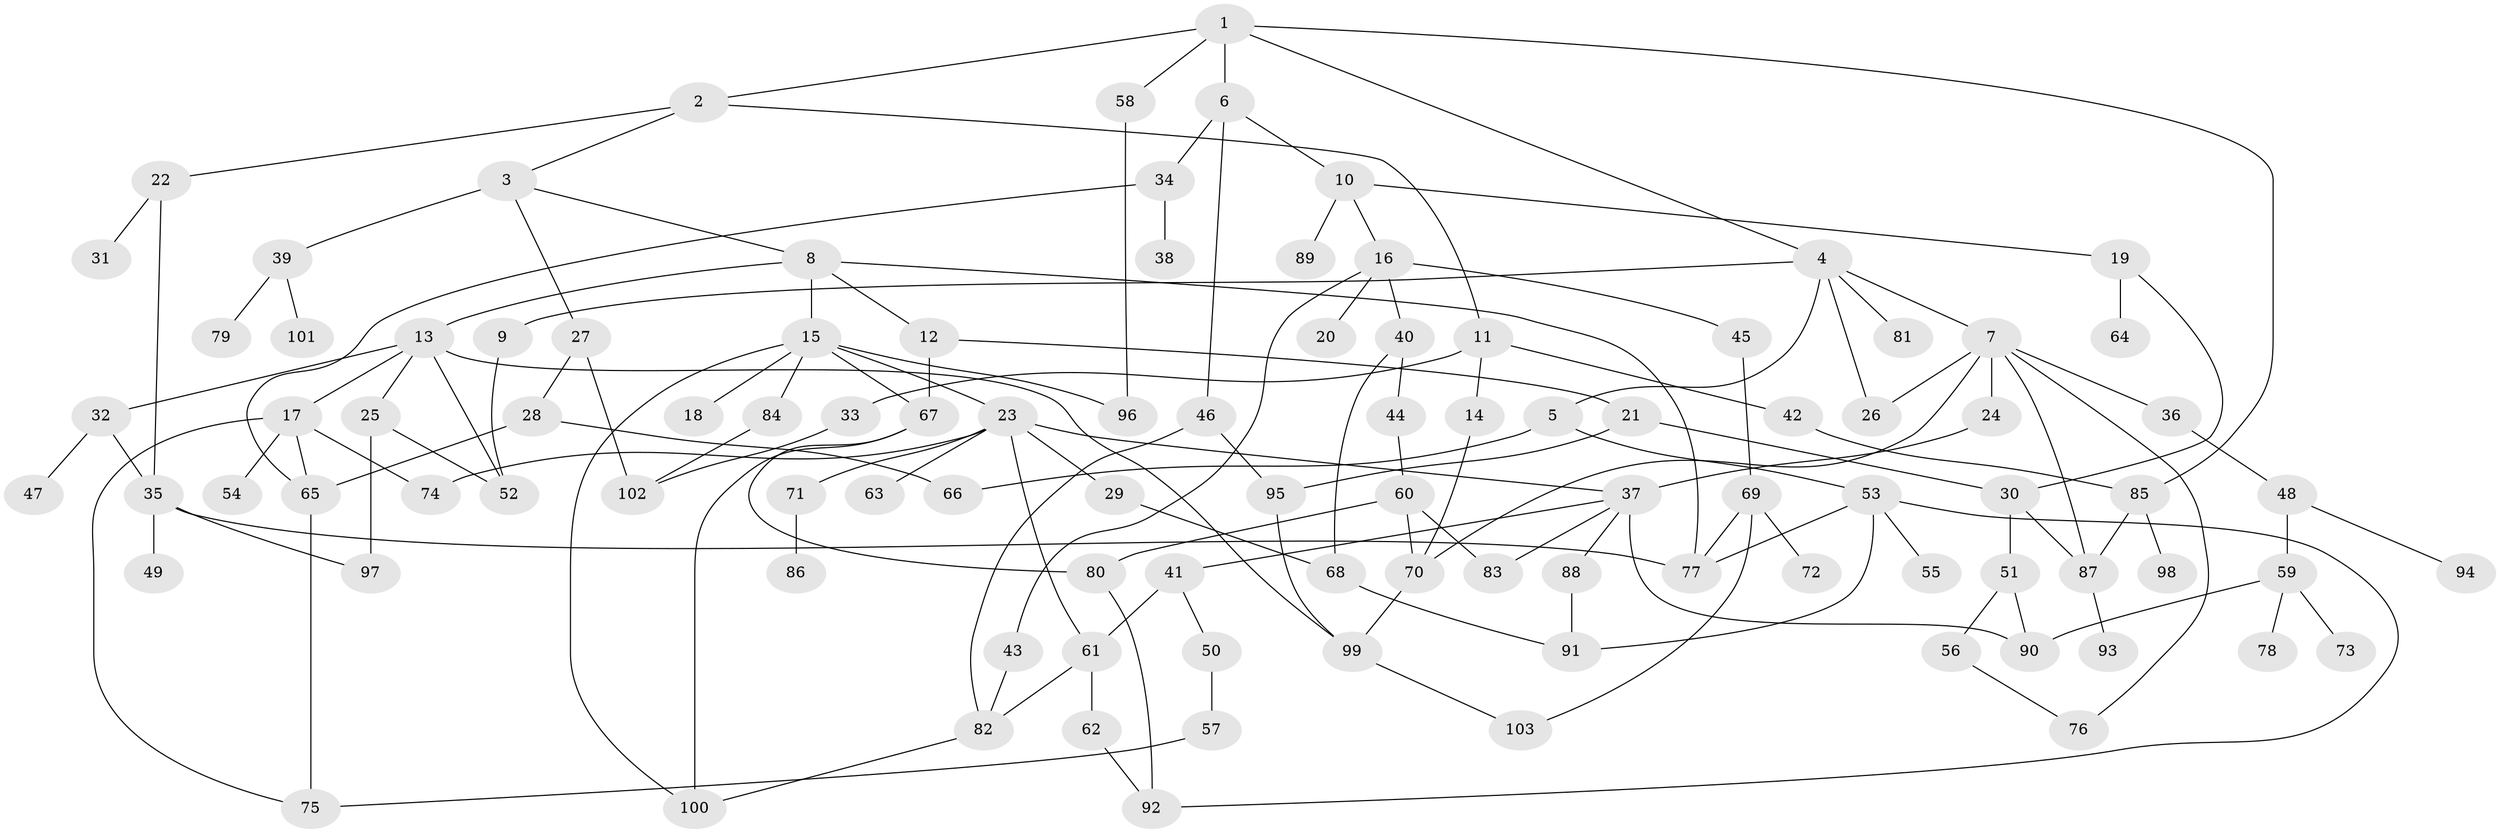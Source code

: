 // coarse degree distribution, {6: 0.041666666666666664, 2: 0.2222222222222222, 5: 0.1111111111111111, 9: 0.013888888888888888, 4: 0.16666666666666666, 1: 0.25, 3: 0.16666666666666666, 8: 0.013888888888888888, 7: 0.013888888888888888}
// Generated by graph-tools (version 1.1) at 2025/45/03/04/25 21:45:56]
// undirected, 103 vertices, 146 edges
graph export_dot {
graph [start="1"]
  node [color=gray90,style=filled];
  1;
  2;
  3;
  4;
  5;
  6;
  7;
  8;
  9;
  10;
  11;
  12;
  13;
  14;
  15;
  16;
  17;
  18;
  19;
  20;
  21;
  22;
  23;
  24;
  25;
  26;
  27;
  28;
  29;
  30;
  31;
  32;
  33;
  34;
  35;
  36;
  37;
  38;
  39;
  40;
  41;
  42;
  43;
  44;
  45;
  46;
  47;
  48;
  49;
  50;
  51;
  52;
  53;
  54;
  55;
  56;
  57;
  58;
  59;
  60;
  61;
  62;
  63;
  64;
  65;
  66;
  67;
  68;
  69;
  70;
  71;
  72;
  73;
  74;
  75;
  76;
  77;
  78;
  79;
  80;
  81;
  82;
  83;
  84;
  85;
  86;
  87;
  88;
  89;
  90;
  91;
  92;
  93;
  94;
  95;
  96;
  97;
  98;
  99;
  100;
  101;
  102;
  103;
  1 -- 2;
  1 -- 4;
  1 -- 6;
  1 -- 58;
  1 -- 85;
  2 -- 3;
  2 -- 11;
  2 -- 22;
  3 -- 8;
  3 -- 27;
  3 -- 39;
  4 -- 5;
  4 -- 7;
  4 -- 9;
  4 -- 81;
  4 -- 26;
  5 -- 53;
  5 -- 66;
  6 -- 10;
  6 -- 34;
  6 -- 46;
  7 -- 24;
  7 -- 26;
  7 -- 36;
  7 -- 76;
  7 -- 87;
  7 -- 70;
  8 -- 12;
  8 -- 13;
  8 -- 15;
  8 -- 77;
  9 -- 52;
  10 -- 16;
  10 -- 19;
  10 -- 89;
  11 -- 14;
  11 -- 33;
  11 -- 42;
  12 -- 21;
  12 -- 67;
  13 -- 17;
  13 -- 25;
  13 -- 32;
  13 -- 52;
  13 -- 99;
  14 -- 70;
  15 -- 18;
  15 -- 23;
  15 -- 84;
  15 -- 100;
  15 -- 67;
  15 -- 96;
  16 -- 20;
  16 -- 40;
  16 -- 43;
  16 -- 45;
  17 -- 54;
  17 -- 65;
  17 -- 75;
  17 -- 74;
  19 -- 30;
  19 -- 64;
  21 -- 95;
  21 -- 30;
  22 -- 31;
  22 -- 35;
  23 -- 29;
  23 -- 61;
  23 -- 63;
  23 -- 71;
  23 -- 74;
  23 -- 37;
  24 -- 37;
  25 -- 97;
  25 -- 52;
  27 -- 28;
  27 -- 102;
  28 -- 65;
  28 -- 66;
  29 -- 68;
  30 -- 51;
  30 -- 87;
  32 -- 35;
  32 -- 47;
  33 -- 102;
  34 -- 38;
  34 -- 65;
  35 -- 49;
  35 -- 77;
  35 -- 97;
  36 -- 48;
  37 -- 41;
  37 -- 83;
  37 -- 88;
  37 -- 90;
  39 -- 79;
  39 -- 101;
  40 -- 44;
  40 -- 68;
  41 -- 50;
  41 -- 61;
  42 -- 85;
  43 -- 82;
  44 -- 60;
  45 -- 69;
  46 -- 82;
  46 -- 95;
  48 -- 59;
  48 -- 94;
  50 -- 57;
  51 -- 56;
  51 -- 90;
  53 -- 55;
  53 -- 77;
  53 -- 92;
  53 -- 91;
  56 -- 76;
  57 -- 75;
  58 -- 96;
  59 -- 73;
  59 -- 78;
  59 -- 90;
  60 -- 70;
  60 -- 83;
  60 -- 80;
  61 -- 62;
  61 -- 82;
  62 -- 92;
  65 -- 75;
  67 -- 80;
  67 -- 100;
  68 -- 91;
  69 -- 72;
  69 -- 103;
  69 -- 77;
  70 -- 99;
  71 -- 86;
  80 -- 92;
  82 -- 100;
  84 -- 102;
  85 -- 98;
  85 -- 87;
  87 -- 93;
  88 -- 91;
  95 -- 99;
  99 -- 103;
}
